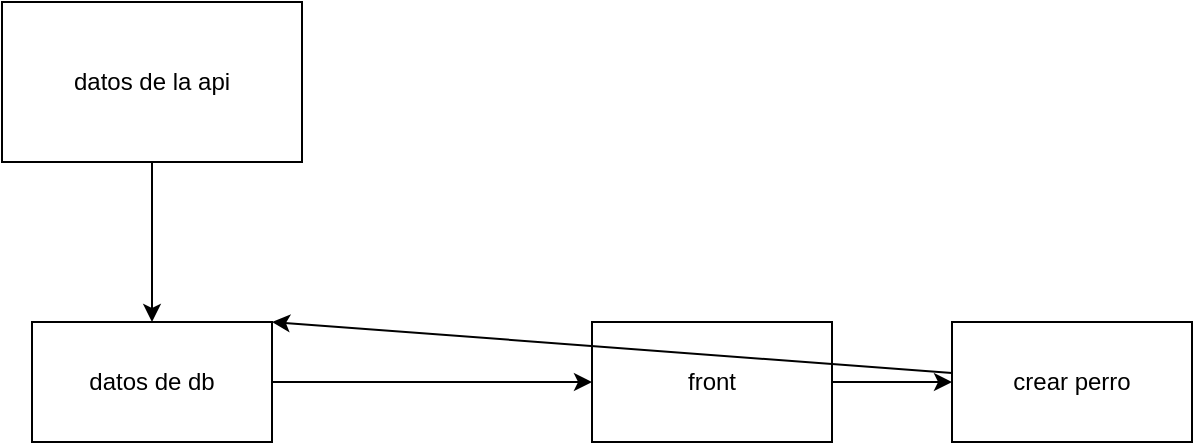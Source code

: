 <mxfile>
    <diagram id="m2ceH4BBscweTopne82H" name="Página-1">
        <mxGraphModel dx="587" dy="208" grid="1" gridSize="10" guides="1" tooltips="1" connect="1" arrows="1" fold="1" page="1" pageScale="1" pageWidth="827" pageHeight="1169" math="0" shadow="0">
            <root>
                <mxCell id="0"/>
                <mxCell id="1" parent="0"/>
                <mxCell id="7" style="edgeStyle=none;html=1;entryX=0.5;entryY=0;entryDx=0;entryDy=0;" parent="1" source="2" target="3" edge="1">
                    <mxGeometry relative="1" as="geometry"/>
                </mxCell>
                <mxCell id="2" value="datos de la api" style="rounded=0;whiteSpace=wrap;html=1;" parent="1" vertex="1">
                    <mxGeometry x="115" width="150" height="80" as="geometry"/>
                </mxCell>
                <mxCell id="6" style="edgeStyle=none;html=1;entryX=0;entryY=0.5;entryDx=0;entryDy=0;" parent="1" source="3" target="4" edge="1">
                    <mxGeometry relative="1" as="geometry">
                        <mxPoint x="330" y="130" as="targetPoint"/>
                    </mxGeometry>
                </mxCell>
                <mxCell id="3" value="datos de db" style="rounded=0;whiteSpace=wrap;html=1;" parent="1" vertex="1">
                    <mxGeometry x="130" y="160" width="120" height="60" as="geometry"/>
                </mxCell>
                <mxCell id="9" value="" style="edgeStyle=none;html=1;" parent="1" source="4" target="8" edge="1">
                    <mxGeometry relative="1" as="geometry"/>
                </mxCell>
                <mxCell id="4" value="front" style="rounded=0;whiteSpace=wrap;html=1;" parent="1" vertex="1">
                    <mxGeometry x="410" y="160" width="120" height="60" as="geometry"/>
                </mxCell>
                <mxCell id="11" style="edgeStyle=none;html=1;entryX=1;entryY=0;entryDx=0;entryDy=0;" parent="1" source="8" target="3" edge="1">
                    <mxGeometry relative="1" as="geometry">
                        <mxPoint x="650" y="280" as="targetPoint"/>
                    </mxGeometry>
                </mxCell>
                <mxCell id="8" value="crear perro" style="rounded=0;whiteSpace=wrap;html=1;" parent="1" vertex="1">
                    <mxGeometry x="590" y="160" width="120" height="60" as="geometry"/>
                </mxCell>
            </root>
        </mxGraphModel>
    </diagram>
</mxfile>